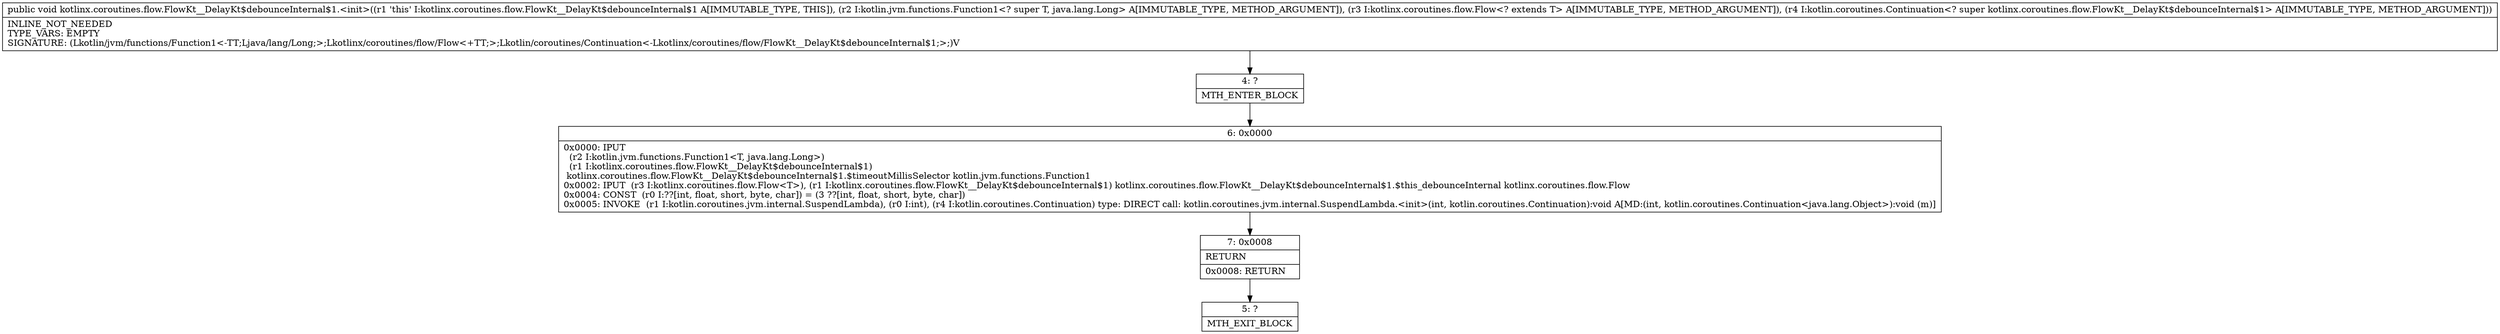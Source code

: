 digraph "CFG forkotlinx.coroutines.flow.FlowKt__DelayKt$debounceInternal$1.\<init\>(Lkotlin\/jvm\/functions\/Function1;Lkotlinx\/coroutines\/flow\/Flow;Lkotlin\/coroutines\/Continuation;)V" {
Node_4 [shape=record,label="{4\:\ ?|MTH_ENTER_BLOCK\l}"];
Node_6 [shape=record,label="{6\:\ 0x0000|0x0000: IPUT  \l  (r2 I:kotlin.jvm.functions.Function1\<T, java.lang.Long\>)\l  (r1 I:kotlinx.coroutines.flow.FlowKt__DelayKt$debounceInternal$1)\l kotlinx.coroutines.flow.FlowKt__DelayKt$debounceInternal$1.$timeoutMillisSelector kotlin.jvm.functions.Function1 \l0x0002: IPUT  (r3 I:kotlinx.coroutines.flow.Flow\<T\>), (r1 I:kotlinx.coroutines.flow.FlowKt__DelayKt$debounceInternal$1) kotlinx.coroutines.flow.FlowKt__DelayKt$debounceInternal$1.$this_debounceInternal kotlinx.coroutines.flow.Flow \l0x0004: CONST  (r0 I:??[int, float, short, byte, char]) = (3 ??[int, float, short, byte, char]) \l0x0005: INVOKE  (r1 I:kotlin.coroutines.jvm.internal.SuspendLambda), (r0 I:int), (r4 I:kotlin.coroutines.Continuation) type: DIRECT call: kotlin.coroutines.jvm.internal.SuspendLambda.\<init\>(int, kotlin.coroutines.Continuation):void A[MD:(int, kotlin.coroutines.Continuation\<java.lang.Object\>):void (m)]\l}"];
Node_7 [shape=record,label="{7\:\ 0x0008|RETURN\l|0x0008: RETURN   \l}"];
Node_5 [shape=record,label="{5\:\ ?|MTH_EXIT_BLOCK\l}"];
MethodNode[shape=record,label="{public void kotlinx.coroutines.flow.FlowKt__DelayKt$debounceInternal$1.\<init\>((r1 'this' I:kotlinx.coroutines.flow.FlowKt__DelayKt$debounceInternal$1 A[IMMUTABLE_TYPE, THIS]), (r2 I:kotlin.jvm.functions.Function1\<? super T, java.lang.Long\> A[IMMUTABLE_TYPE, METHOD_ARGUMENT]), (r3 I:kotlinx.coroutines.flow.Flow\<? extends T\> A[IMMUTABLE_TYPE, METHOD_ARGUMENT]), (r4 I:kotlin.coroutines.Continuation\<? super kotlinx.coroutines.flow.FlowKt__DelayKt$debounceInternal$1\> A[IMMUTABLE_TYPE, METHOD_ARGUMENT]))  | INLINE_NOT_NEEDED\lTYPE_VARS: EMPTY\lSIGNATURE: (Lkotlin\/jvm\/functions\/Function1\<\-TT;Ljava\/lang\/Long;\>;Lkotlinx\/coroutines\/flow\/Flow\<+TT;\>;Lkotlin\/coroutines\/Continuation\<\-Lkotlinx\/coroutines\/flow\/FlowKt__DelayKt$debounceInternal$1;\>;)V\l}"];
MethodNode -> Node_4;Node_4 -> Node_6;
Node_6 -> Node_7;
Node_7 -> Node_5;
}


